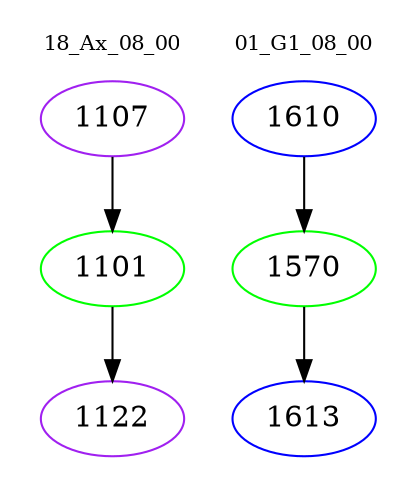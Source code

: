 digraph{
subgraph cluster_0 {
color = white
label = "18_Ax_08_00";
fontsize=10;
T0_1107 [label="1107", color="purple"]
T0_1107 -> T0_1101 [color="black"]
T0_1101 [label="1101", color="green"]
T0_1101 -> T0_1122 [color="black"]
T0_1122 [label="1122", color="purple"]
}
subgraph cluster_1 {
color = white
label = "01_G1_08_00";
fontsize=10;
T1_1610 [label="1610", color="blue"]
T1_1610 -> T1_1570 [color="black"]
T1_1570 [label="1570", color="green"]
T1_1570 -> T1_1613 [color="black"]
T1_1613 [label="1613", color="blue"]
}
}
